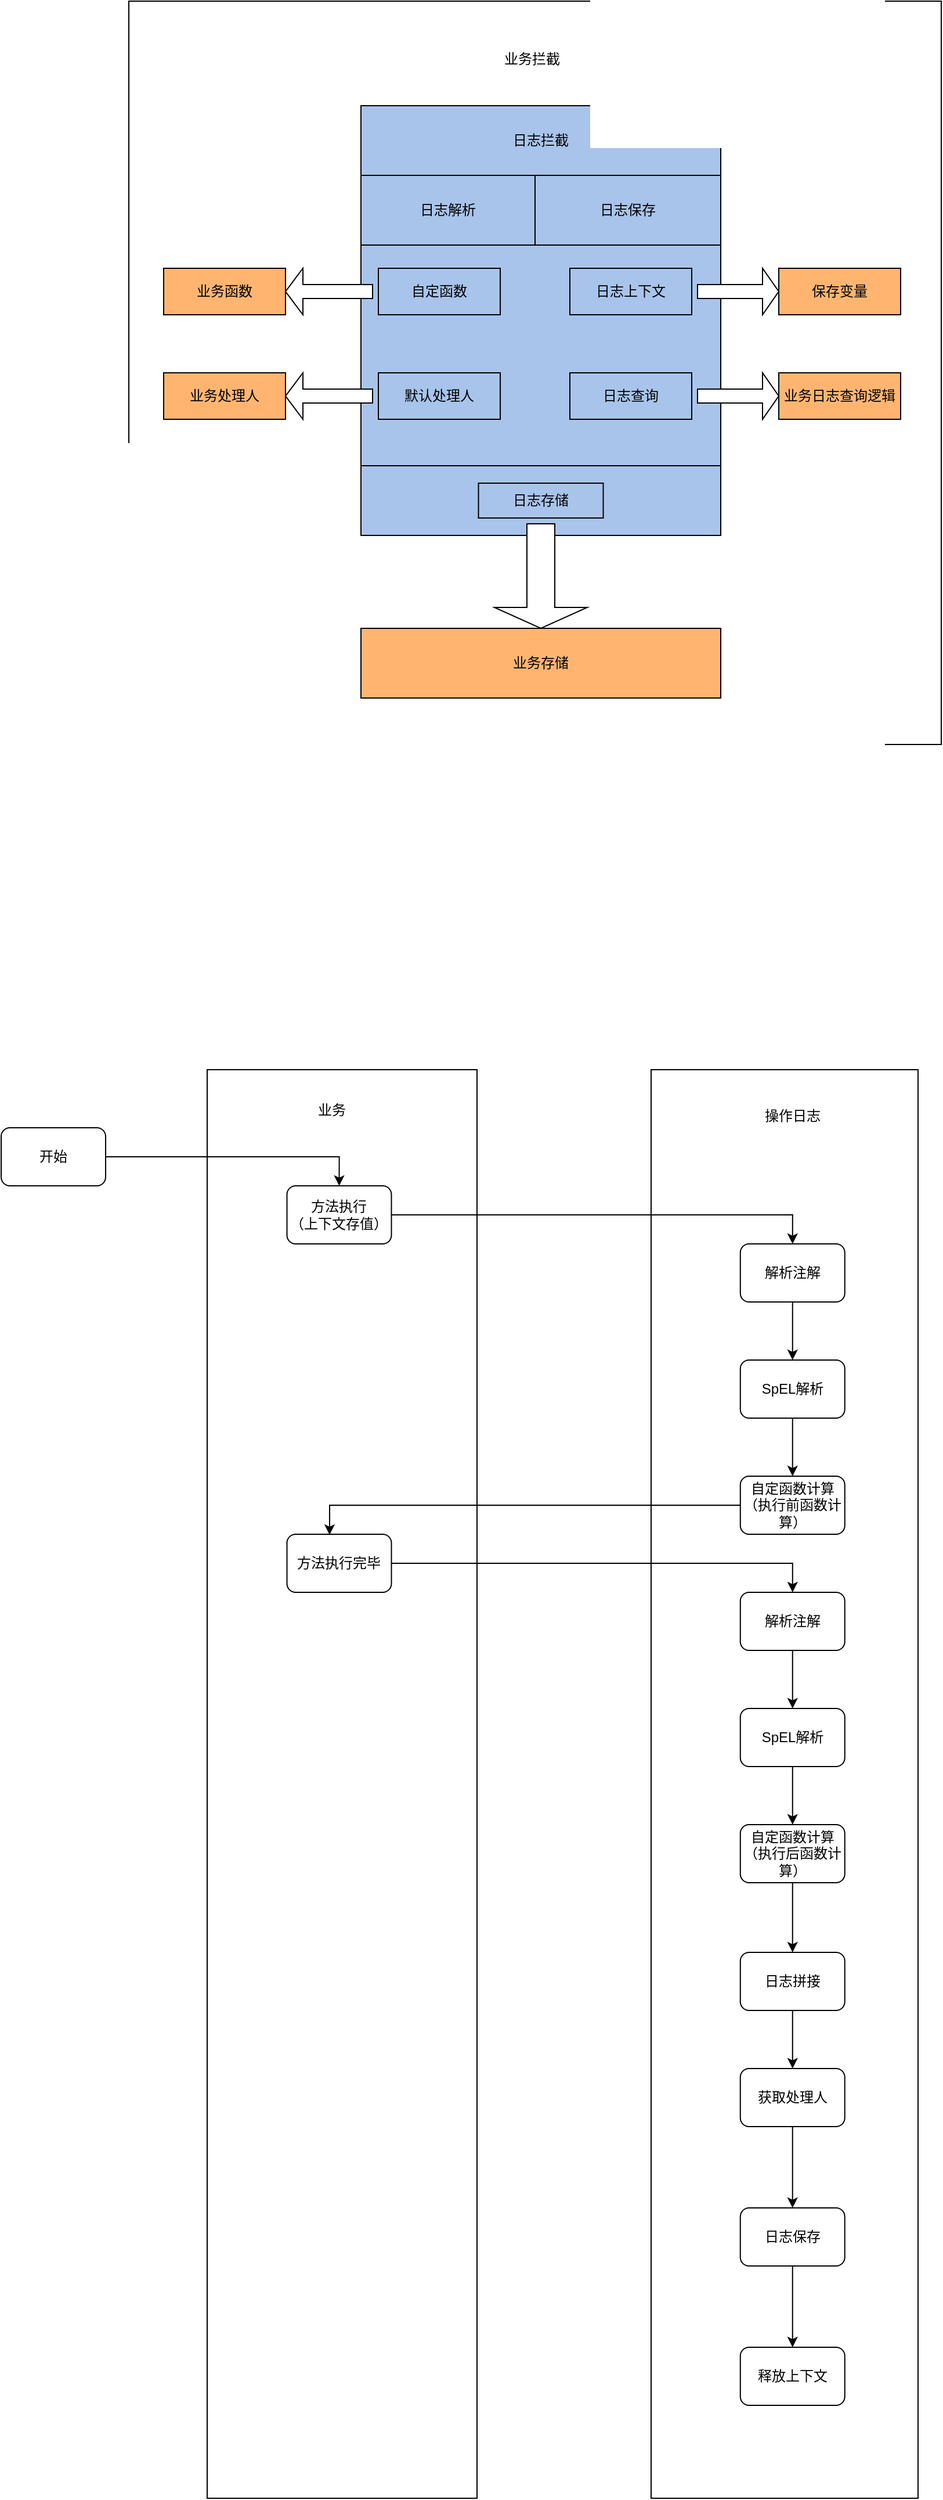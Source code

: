 <mxfile version="17.4.6" type="github">
  <diagram id="M2J54aH_kBlXoppGelAj" name="Page-1">
    <mxGraphModel dx="2061" dy="740" grid="1" gridSize="10" guides="1" tooltips="1" connect="1" arrows="1" fold="1" page="1" pageScale="1" pageWidth="827" pageHeight="1169" math="0" shadow="0">
      <root>
        <mxCell id="0" />
        <mxCell id="1" parent="0" />
        <mxCell id="TXuVa48bCFsw6Jjm-vho-4" value="" style="rounded=0;whiteSpace=wrap;html=1;" parent="1" vertex="1">
          <mxGeometry x="50" y="40" width="700" height="640" as="geometry" />
        </mxCell>
        <mxCell id="TXuVa48bCFsw6Jjm-vho-6" value="" style="rounded=0;whiteSpace=wrap;html=1;fillColor=#A9C4EB;" parent="1" vertex="1">
          <mxGeometry x="250" y="130" width="310" height="370" as="geometry" />
        </mxCell>
        <mxCell id="TXuVa48bCFsw6Jjm-vho-7" value="日志拦截" style="rounded=0;whiteSpace=wrap;html=1;fillColor=#A9C4EB;" parent="1" vertex="1">
          <mxGeometry x="250" y="130" width="310" height="60" as="geometry" />
        </mxCell>
        <mxCell id="TXuVa48bCFsw6Jjm-vho-8" value="日志解析" style="rounded=0;whiteSpace=wrap;html=1;fillColor=#A9C4EB;" parent="1" vertex="1">
          <mxGeometry x="250" y="190" width="150" height="60" as="geometry" />
        </mxCell>
        <mxCell id="TXuVa48bCFsw6Jjm-vho-9" value="日志保存" style="rounded=0;whiteSpace=wrap;html=1;fillColor=#A9C4EB;" parent="1" vertex="1">
          <mxGeometry x="400" y="190" width="160" height="60" as="geometry" />
        </mxCell>
        <mxCell id="TXuVa48bCFsw6Jjm-vho-10" value="" style="rounded=0;whiteSpace=wrap;html=1;fillColor=#A9C4EB;" parent="1" vertex="1">
          <mxGeometry x="250" y="440" width="310" height="60" as="geometry" />
        </mxCell>
        <mxCell id="TXuVa48bCFsw6Jjm-vho-11" value="自定函数" style="rounded=0;whiteSpace=wrap;html=1;fillColor=#A9C4EB;" parent="1" vertex="1">
          <mxGeometry x="265" y="270" width="105" height="40" as="geometry" />
        </mxCell>
        <mxCell id="TXuVa48bCFsw6Jjm-vho-12" value="默认处理人" style="rounded=0;whiteSpace=wrap;html=1;fillColor=#A9C4EB;" parent="1" vertex="1">
          <mxGeometry x="265" y="360" width="105" height="40" as="geometry" />
        </mxCell>
        <mxCell id="TXuVa48bCFsw6Jjm-vho-15" value="日志上下文" style="rounded=0;whiteSpace=wrap;html=1;fillColor=#A9C4EB;" parent="1" vertex="1">
          <mxGeometry x="430" y="270" width="105" height="40" as="geometry" />
        </mxCell>
        <mxCell id="TXuVa48bCFsw6Jjm-vho-16" value="日志查询" style="rounded=0;whiteSpace=wrap;html=1;fillColor=#A9C4EB;" parent="1" vertex="1">
          <mxGeometry x="430" y="360" width="105" height="40" as="geometry" />
        </mxCell>
        <mxCell id="TXuVa48bCFsw6Jjm-vho-17" value="日志存储" style="rounded=0;whiteSpace=wrap;html=1;fillColor=#A9C4EB;" parent="1" vertex="1">
          <mxGeometry x="351.25" y="455" width="107.5" height="30" as="geometry" />
        </mxCell>
        <mxCell id="TXuVa48bCFsw6Jjm-vho-18" value="业务函数" style="rounded=0;whiteSpace=wrap;html=1;fillColor=#FFB570;" parent="1" vertex="1">
          <mxGeometry x="80" y="270" width="105" height="40" as="geometry" />
        </mxCell>
        <mxCell id="TXuVa48bCFsw6Jjm-vho-19" value="业务处理人" style="rounded=0;whiteSpace=wrap;html=1;fillColor=#FFB570;" parent="1" vertex="1">
          <mxGeometry x="80" y="360" width="105" height="40" as="geometry" />
        </mxCell>
        <mxCell id="TXuVa48bCFsw6Jjm-vho-20" value="保存变量" style="rounded=0;whiteSpace=wrap;html=1;fillColor=#FFB570;" parent="1" vertex="1">
          <mxGeometry x="610" y="270" width="105" height="40" as="geometry" />
        </mxCell>
        <mxCell id="TXuVa48bCFsw6Jjm-vho-21" value="业务日志查询逻辑" style="rounded=0;whiteSpace=wrap;html=1;fillColor=#FFB570;" parent="1" vertex="1">
          <mxGeometry x="610" y="360" width="105" height="40" as="geometry" />
        </mxCell>
        <mxCell id="TXuVa48bCFsw6Jjm-vho-22" value="业务存储" style="rounded=0;whiteSpace=wrap;html=1;fillColor=#FFB570;" parent="1" vertex="1">
          <mxGeometry x="250" y="580" width="310" height="60" as="geometry" />
        </mxCell>
        <mxCell id="TXuVa48bCFsw6Jjm-vho-23" value="业务拦截" style="text;html=1;strokeColor=none;fillColor=none;align=center;verticalAlign=middle;whiteSpace=wrap;rounded=0;" parent="1" vertex="1">
          <mxGeometry x="345" y="70" width="105" height="40" as="geometry" />
        </mxCell>
        <mxCell id="TXuVa48bCFsw6Jjm-vho-24" value="" style="shape=singleArrow;whiteSpace=wrap;html=1;" parent="1" vertex="1">
          <mxGeometry x="540" y="270" width="70" height="40" as="geometry" />
        </mxCell>
        <mxCell id="TXuVa48bCFsw6Jjm-vho-25" value="" style="shape=singleArrow;whiteSpace=wrap;html=1;" parent="1" vertex="1">
          <mxGeometry x="540" y="360" width="70" height="40" as="geometry" />
        </mxCell>
        <mxCell id="TXuVa48bCFsw6Jjm-vho-26" value="" style="shape=singleArrow;direction=west;whiteSpace=wrap;html=1;" parent="1" vertex="1">
          <mxGeometry x="185" y="270" width="75" height="40" as="geometry" />
        </mxCell>
        <mxCell id="TXuVa48bCFsw6Jjm-vho-27" value="" style="shape=singleArrow;direction=west;whiteSpace=wrap;html=1;" parent="1" vertex="1">
          <mxGeometry x="185" y="360" width="75" height="40" as="geometry" />
        </mxCell>
        <mxCell id="TXuVa48bCFsw6Jjm-vho-29" value="" style="shape=singleArrow;direction=south;whiteSpace=wrap;html=1;" parent="1" vertex="1">
          <mxGeometry x="365" y="490" width="80" height="90" as="geometry" />
        </mxCell>
        <mxCell id="rtflXN0gHjhB6CokZb4b-1" value="" style="rounded=0;whiteSpace=wrap;html=1;" vertex="1" parent="1">
          <mxGeometry x="117.5" y="960" width="232.5" height="1230" as="geometry" />
        </mxCell>
        <mxCell id="rtflXN0gHjhB6CokZb4b-2" value="" style="rounded=0;whiteSpace=wrap;html=1;" vertex="1" parent="1">
          <mxGeometry x="500" y="960" width="230" height="1230" as="geometry" />
        </mxCell>
        <mxCell id="rtflXN0gHjhB6CokZb4b-3" value="业务" style="text;html=1;strokeColor=none;fillColor=none;align=center;verticalAlign=middle;whiteSpace=wrap;rounded=0;" vertex="1" parent="1">
          <mxGeometry x="185" y="980" width="80" height="30" as="geometry" />
        </mxCell>
        <mxCell id="rtflXN0gHjhB6CokZb4b-4" value="操作日志" style="text;html=1;strokeColor=none;fillColor=none;align=center;verticalAlign=middle;whiteSpace=wrap;rounded=0;" vertex="1" parent="1">
          <mxGeometry x="583.75" y="980" width="76.25" height="40" as="geometry" />
        </mxCell>
        <mxCell id="rtflXN0gHjhB6CokZb4b-15" style="edgeStyle=orthogonalEdgeStyle;rounded=0;orthogonalLoop=1;jettySize=auto;html=1;entryX=0.5;entryY=0;entryDx=0;entryDy=0;" edge="1" parent="1" source="rtflXN0gHjhB6CokZb4b-5" target="rtflXN0gHjhB6CokZb4b-6">
          <mxGeometry relative="1" as="geometry" />
        </mxCell>
        <mxCell id="rtflXN0gHjhB6CokZb4b-5" value="开始" style="rounded=1;whiteSpace=wrap;html=1;" vertex="1" parent="1">
          <mxGeometry x="-60" y="1010" width="90" height="50" as="geometry" />
        </mxCell>
        <mxCell id="rtflXN0gHjhB6CokZb4b-12" style="edgeStyle=orthogonalEdgeStyle;rounded=0;orthogonalLoop=1;jettySize=auto;html=1;entryX=0.5;entryY=0;entryDx=0;entryDy=0;" edge="1" parent="1" source="rtflXN0gHjhB6CokZb4b-6" target="rtflXN0gHjhB6CokZb4b-7">
          <mxGeometry relative="1" as="geometry" />
        </mxCell>
        <mxCell id="rtflXN0gHjhB6CokZb4b-6" value="方法执行&lt;br&gt;（上下文存值）" style="rounded=1;whiteSpace=wrap;html=1;" vertex="1" parent="1">
          <mxGeometry x="186.25" y="1060" width="90" height="50" as="geometry" />
        </mxCell>
        <mxCell id="rtflXN0gHjhB6CokZb4b-13" style="edgeStyle=orthogonalEdgeStyle;rounded=0;orthogonalLoop=1;jettySize=auto;html=1;" edge="1" parent="1" source="rtflXN0gHjhB6CokZb4b-7" target="rtflXN0gHjhB6CokZb4b-8">
          <mxGeometry relative="1" as="geometry" />
        </mxCell>
        <mxCell id="rtflXN0gHjhB6CokZb4b-7" value="解析注解" style="rounded=1;whiteSpace=wrap;html=1;" vertex="1" parent="1">
          <mxGeometry x="576.88" y="1110" width="90" height="50" as="geometry" />
        </mxCell>
        <mxCell id="rtflXN0gHjhB6CokZb4b-14" style="edgeStyle=orthogonalEdgeStyle;rounded=0;orthogonalLoop=1;jettySize=auto;html=1;" edge="1" parent="1" source="rtflXN0gHjhB6CokZb4b-8" target="rtflXN0gHjhB6CokZb4b-9">
          <mxGeometry relative="1" as="geometry" />
        </mxCell>
        <mxCell id="rtflXN0gHjhB6CokZb4b-8" value="SpEL解析" style="rounded=1;whiteSpace=wrap;html=1;" vertex="1" parent="1">
          <mxGeometry x="576.88" y="1210" width="90" height="50" as="geometry" />
        </mxCell>
        <mxCell id="rtflXN0gHjhB6CokZb4b-18" style="edgeStyle=orthogonalEdgeStyle;rounded=0;orthogonalLoop=1;jettySize=auto;html=1;entryX=0.408;entryY=0.01;entryDx=0;entryDy=0;entryPerimeter=0;" edge="1" parent="1" source="rtflXN0gHjhB6CokZb4b-9" target="rtflXN0gHjhB6CokZb4b-16">
          <mxGeometry relative="1" as="geometry" />
        </mxCell>
        <mxCell id="rtflXN0gHjhB6CokZb4b-9" value="自定函数计算（执行前函数计算）" style="rounded=1;whiteSpace=wrap;html=1;" vertex="1" parent="1">
          <mxGeometry x="576.88" y="1310" width="90" height="50" as="geometry" />
        </mxCell>
        <mxCell id="rtflXN0gHjhB6CokZb4b-26" style="edgeStyle=orthogonalEdgeStyle;rounded=0;orthogonalLoop=1;jettySize=auto;html=1;entryX=0.5;entryY=0;entryDx=0;entryDy=0;" edge="1" parent="1" source="rtflXN0gHjhB6CokZb4b-16" target="rtflXN0gHjhB6CokZb4b-17">
          <mxGeometry relative="1" as="geometry" />
        </mxCell>
        <mxCell id="rtflXN0gHjhB6CokZb4b-16" value="方法执行完毕&lt;br&gt;" style="rounded=1;whiteSpace=wrap;html=1;" vertex="1" parent="1">
          <mxGeometry x="186.25" y="1360" width="90" height="50" as="geometry" />
        </mxCell>
        <mxCell id="rtflXN0gHjhB6CokZb4b-23" style="edgeStyle=orthogonalEdgeStyle;rounded=0;orthogonalLoop=1;jettySize=auto;html=1;" edge="1" parent="1" source="rtflXN0gHjhB6CokZb4b-17" target="rtflXN0gHjhB6CokZb4b-22">
          <mxGeometry relative="1" as="geometry" />
        </mxCell>
        <mxCell id="rtflXN0gHjhB6CokZb4b-17" value="解析注解" style="rounded=1;whiteSpace=wrap;html=1;" vertex="1" parent="1">
          <mxGeometry x="576.88" y="1410" width="90" height="50" as="geometry" />
        </mxCell>
        <mxCell id="rtflXN0gHjhB6CokZb4b-27" style="edgeStyle=orthogonalEdgeStyle;rounded=0;orthogonalLoop=1;jettySize=auto;html=1;entryX=0.5;entryY=0;entryDx=0;entryDy=0;" edge="1" parent="1" source="rtflXN0gHjhB6CokZb4b-22" target="rtflXN0gHjhB6CokZb4b-24">
          <mxGeometry relative="1" as="geometry" />
        </mxCell>
        <mxCell id="rtflXN0gHjhB6CokZb4b-22" value="SpEL解析" style="rounded=1;whiteSpace=wrap;html=1;" vertex="1" parent="1">
          <mxGeometry x="576.88" y="1510" width="90" height="50" as="geometry" />
        </mxCell>
        <mxCell id="rtflXN0gHjhB6CokZb4b-30" style="edgeStyle=orthogonalEdgeStyle;rounded=0;orthogonalLoop=1;jettySize=auto;html=1;entryX=0.5;entryY=0;entryDx=0;entryDy=0;" edge="1" parent="1" source="rtflXN0gHjhB6CokZb4b-24" target="rtflXN0gHjhB6CokZb4b-29">
          <mxGeometry relative="1" as="geometry" />
        </mxCell>
        <mxCell id="rtflXN0gHjhB6CokZb4b-24" value="自定函数计算（执行后函数计算）" style="rounded=1;whiteSpace=wrap;html=1;" vertex="1" parent="1">
          <mxGeometry x="576.88" y="1610" width="90" height="50" as="geometry" />
        </mxCell>
        <mxCell id="rtflXN0gHjhB6CokZb4b-28" value="释放上下文" style="rounded=1;whiteSpace=wrap;html=1;" vertex="1" parent="1">
          <mxGeometry x="576.88" y="2060" width="90" height="50" as="geometry" />
        </mxCell>
        <mxCell id="rtflXN0gHjhB6CokZb4b-33" style="edgeStyle=orthogonalEdgeStyle;rounded=0;orthogonalLoop=1;jettySize=auto;html=1;" edge="1" parent="1" source="rtflXN0gHjhB6CokZb4b-29" target="rtflXN0gHjhB6CokZb4b-32">
          <mxGeometry relative="1" as="geometry" />
        </mxCell>
        <mxCell id="rtflXN0gHjhB6CokZb4b-29" value="日志拼接" style="rounded=1;whiteSpace=wrap;html=1;" vertex="1" parent="1">
          <mxGeometry x="576.88" y="1720" width="90" height="50" as="geometry" />
        </mxCell>
        <mxCell id="rtflXN0gHjhB6CokZb4b-36" style="edgeStyle=orthogonalEdgeStyle;rounded=0;orthogonalLoop=1;jettySize=auto;html=1;" edge="1" parent="1" source="rtflXN0gHjhB6CokZb4b-32" target="rtflXN0gHjhB6CokZb4b-35">
          <mxGeometry relative="1" as="geometry" />
        </mxCell>
        <mxCell id="rtflXN0gHjhB6CokZb4b-32" value="获取处理人" style="rounded=1;whiteSpace=wrap;html=1;" vertex="1" parent="1">
          <mxGeometry x="576.87" y="1820" width="90" height="50" as="geometry" />
        </mxCell>
        <mxCell id="rtflXN0gHjhB6CokZb4b-37" style="edgeStyle=orthogonalEdgeStyle;rounded=0;orthogonalLoop=1;jettySize=auto;html=1;" edge="1" parent="1" source="rtflXN0gHjhB6CokZb4b-35" target="rtflXN0gHjhB6CokZb4b-28">
          <mxGeometry relative="1" as="geometry" />
        </mxCell>
        <mxCell id="rtflXN0gHjhB6CokZb4b-35" value="日志保存" style="rounded=1;whiteSpace=wrap;html=1;" vertex="1" parent="1">
          <mxGeometry x="576.87" y="1940" width="90" height="50" as="geometry" />
        </mxCell>
      </root>
    </mxGraphModel>
  </diagram>
</mxfile>
